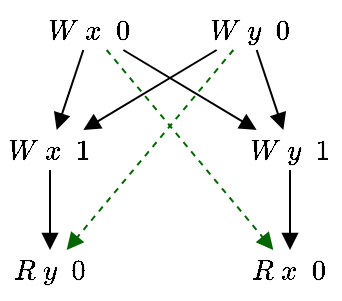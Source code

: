 <mxfile version="20.3.0" type="device"><diagram id="5zwYHTSgNgU4PQ5h-JAT" name="Page-1"><mxGraphModel dx="1254" dy="609" grid="1" gridSize="10" guides="1" tooltips="1" connect="1" arrows="1" fold="1" page="1" pageScale="1" pageWidth="827" pageHeight="1169" math="1" shadow="0"><root><mxCell id="0"/><mxCell id="1" parent="0"/><mxCell id="1KZ1NoAIOrVwZC7V5buW-1" style="rounded=0;orthogonalLoop=1;jettySize=auto;html=1;endArrow=block;endFill=1;" edge="1" parent="1" source="1KZ1NoAIOrVwZC7V5buW-3" target="1KZ1NoAIOrVwZC7V5buW-10"><mxGeometry relative="1" as="geometry"/></mxCell><mxCell id="1KZ1NoAIOrVwZC7V5buW-2" style="edgeStyle=none;rounded=0;orthogonalLoop=1;jettySize=auto;html=1;endArrow=block;endFill=1;" edge="1" parent="1" source="1KZ1NoAIOrVwZC7V5buW-3" target="1KZ1NoAIOrVwZC7V5buW-12"><mxGeometry relative="1" as="geometry"/></mxCell><mxCell id="1KZ1NoAIOrVwZC7V5buW-3" value="$$W \ x \ \ 0$$" style="text;html=1;strokeColor=none;fillColor=none;align=center;verticalAlign=middle;whiteSpace=wrap;rounded=0;" vertex="1" parent="1"><mxGeometry x="34" y="20" width="50" height="20" as="geometry"/></mxCell><mxCell id="1KZ1NoAIOrVwZC7V5buW-4" style="edgeStyle=none;rounded=0;orthogonalLoop=1;jettySize=auto;html=1;endArrow=block;endFill=1;" edge="1" parent="1" source="1KZ1NoAIOrVwZC7V5buW-7" target="1KZ1NoAIOrVwZC7V5buW-12"><mxGeometry relative="1" as="geometry"/></mxCell><mxCell id="1KZ1NoAIOrVwZC7V5buW-5" style="edgeStyle=none;rounded=0;orthogonalLoop=1;jettySize=auto;html=1;endArrow=block;endFill=1;" edge="1" parent="1" source="1KZ1NoAIOrVwZC7V5buW-7" target="1KZ1NoAIOrVwZC7V5buW-10"><mxGeometry relative="1" as="geometry"/></mxCell><mxCell id="1KZ1NoAIOrVwZC7V5buW-6" style="edgeStyle=none;rounded=0;orthogonalLoop=1;jettySize=auto;html=1;strokeColor=#006600;strokeWidth=1;endArrow=block;endFill=1;endSize=6;dashed=1;" edge="1" parent="1" source="1KZ1NoAIOrVwZC7V5buW-7" target="1KZ1NoAIOrVwZC7V5buW-13"><mxGeometry relative="1" as="geometry"/></mxCell><mxCell id="1KZ1NoAIOrVwZC7V5buW-7" value="$$W \ y \ \ 0$$" style="text;html=1;strokeColor=none;fillColor=none;align=center;verticalAlign=middle;whiteSpace=wrap;rounded=0;" vertex="1" parent="1"><mxGeometry x="114" y="20" width="50" height="20" as="geometry"/></mxCell><mxCell id="1KZ1NoAIOrVwZC7V5buW-8" style="edgeStyle=none;rounded=0;orthogonalLoop=1;jettySize=auto;html=1;exitX=0.5;exitY=1;exitDx=0;exitDy=0;endArrow=block;endFill=1;" edge="1" parent="1" source="1KZ1NoAIOrVwZC7V5buW-10" target="1KZ1NoAIOrVwZC7V5buW-13"><mxGeometry relative="1" as="geometry"/></mxCell><mxCell id="1KZ1NoAIOrVwZC7V5buW-9" style="edgeStyle=none;rounded=0;orthogonalLoop=1;jettySize=auto;html=1;strokeColor=#006600;strokeWidth=1;endArrow=block;endFill=1;endSize=6;dashed=1;" edge="1" parent="1" source="1KZ1NoAIOrVwZC7V5buW-3" target="1KZ1NoAIOrVwZC7V5buW-14"><mxGeometry relative="1" as="geometry"/></mxCell><mxCell id="1KZ1NoAIOrVwZC7V5buW-10" value="$$W \ x \ \ 1$$" style="text;html=1;strokeColor=none;fillColor=none;align=center;verticalAlign=middle;whiteSpace=wrap;rounded=0;" vertex="1" parent="1"><mxGeometry x="14" y="80" width="50" height="20" as="geometry"/></mxCell><mxCell id="1KZ1NoAIOrVwZC7V5buW-11" style="edgeStyle=none;rounded=0;orthogonalLoop=1;jettySize=auto;html=1;exitX=0.5;exitY=1;exitDx=0;exitDy=0;endArrow=block;endFill=1;" edge="1" parent="1" source="1KZ1NoAIOrVwZC7V5buW-12" target="1KZ1NoAIOrVwZC7V5buW-14"><mxGeometry relative="1" as="geometry"/></mxCell><mxCell id="1KZ1NoAIOrVwZC7V5buW-12" value="$$W \ y \ \ 1$$" style="text;html=1;strokeColor=none;fillColor=none;align=center;verticalAlign=middle;whiteSpace=wrap;rounded=0;" vertex="1" parent="1"><mxGeometry x="134" y="80" width="50" height="20" as="geometry"/></mxCell><mxCell id="1KZ1NoAIOrVwZC7V5buW-13" value="$$R \ y \ \ 0$$" style="text;html=1;strokeColor=none;fillColor=none;align=center;verticalAlign=middle;whiteSpace=wrap;rounded=0;" vertex="1" parent="1"><mxGeometry x="14" y="140" width="50" height="20" as="geometry"/></mxCell><mxCell id="1KZ1NoAIOrVwZC7V5buW-14" value="$$R \ x \ \ 0$$" style="text;html=1;strokeColor=none;fillColor=none;align=center;verticalAlign=middle;whiteSpace=wrap;rounded=0;" vertex="1" parent="1"><mxGeometry x="134" y="140" width="50" height="20" as="geometry"/></mxCell></root></mxGraphModel></diagram></mxfile>